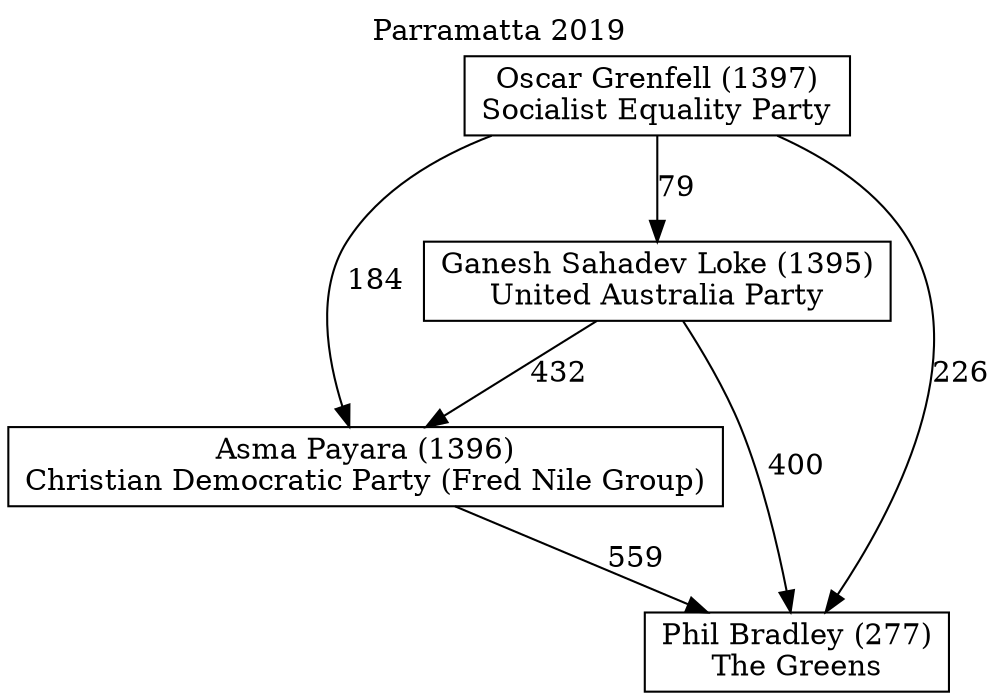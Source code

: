 // House preference flow
digraph "Phil Bradley (277)_Parramatta_2019" {
	graph [label="Parramatta 2019" labelloc=t mclimit=10]
	node [shape=box]
	"Asma Payara (1396)" [label="Asma Payara (1396)
Christian Democratic Party (Fred Nile Group)"]
	"Ganesh Sahadev Loke (1395)" [label="Ganesh Sahadev Loke (1395)
United Australia Party"]
	"Oscar Grenfell (1397)" [label="Oscar Grenfell (1397)
Socialist Equality Party"]
	"Phil Bradley (277)" [label="Phil Bradley (277)
The Greens"]
	"Asma Payara (1396)" -> "Phil Bradley (277)" [label=559]
	"Ganesh Sahadev Loke (1395)" -> "Asma Payara (1396)" [label=432]
	"Ganesh Sahadev Loke (1395)" -> "Phil Bradley (277)" [label=400]
	"Oscar Grenfell (1397)" -> "Asma Payara (1396)" [label=184]
	"Oscar Grenfell (1397)" -> "Ganesh Sahadev Loke (1395)" [label=79]
	"Oscar Grenfell (1397)" -> "Phil Bradley (277)" [label=226]
}
